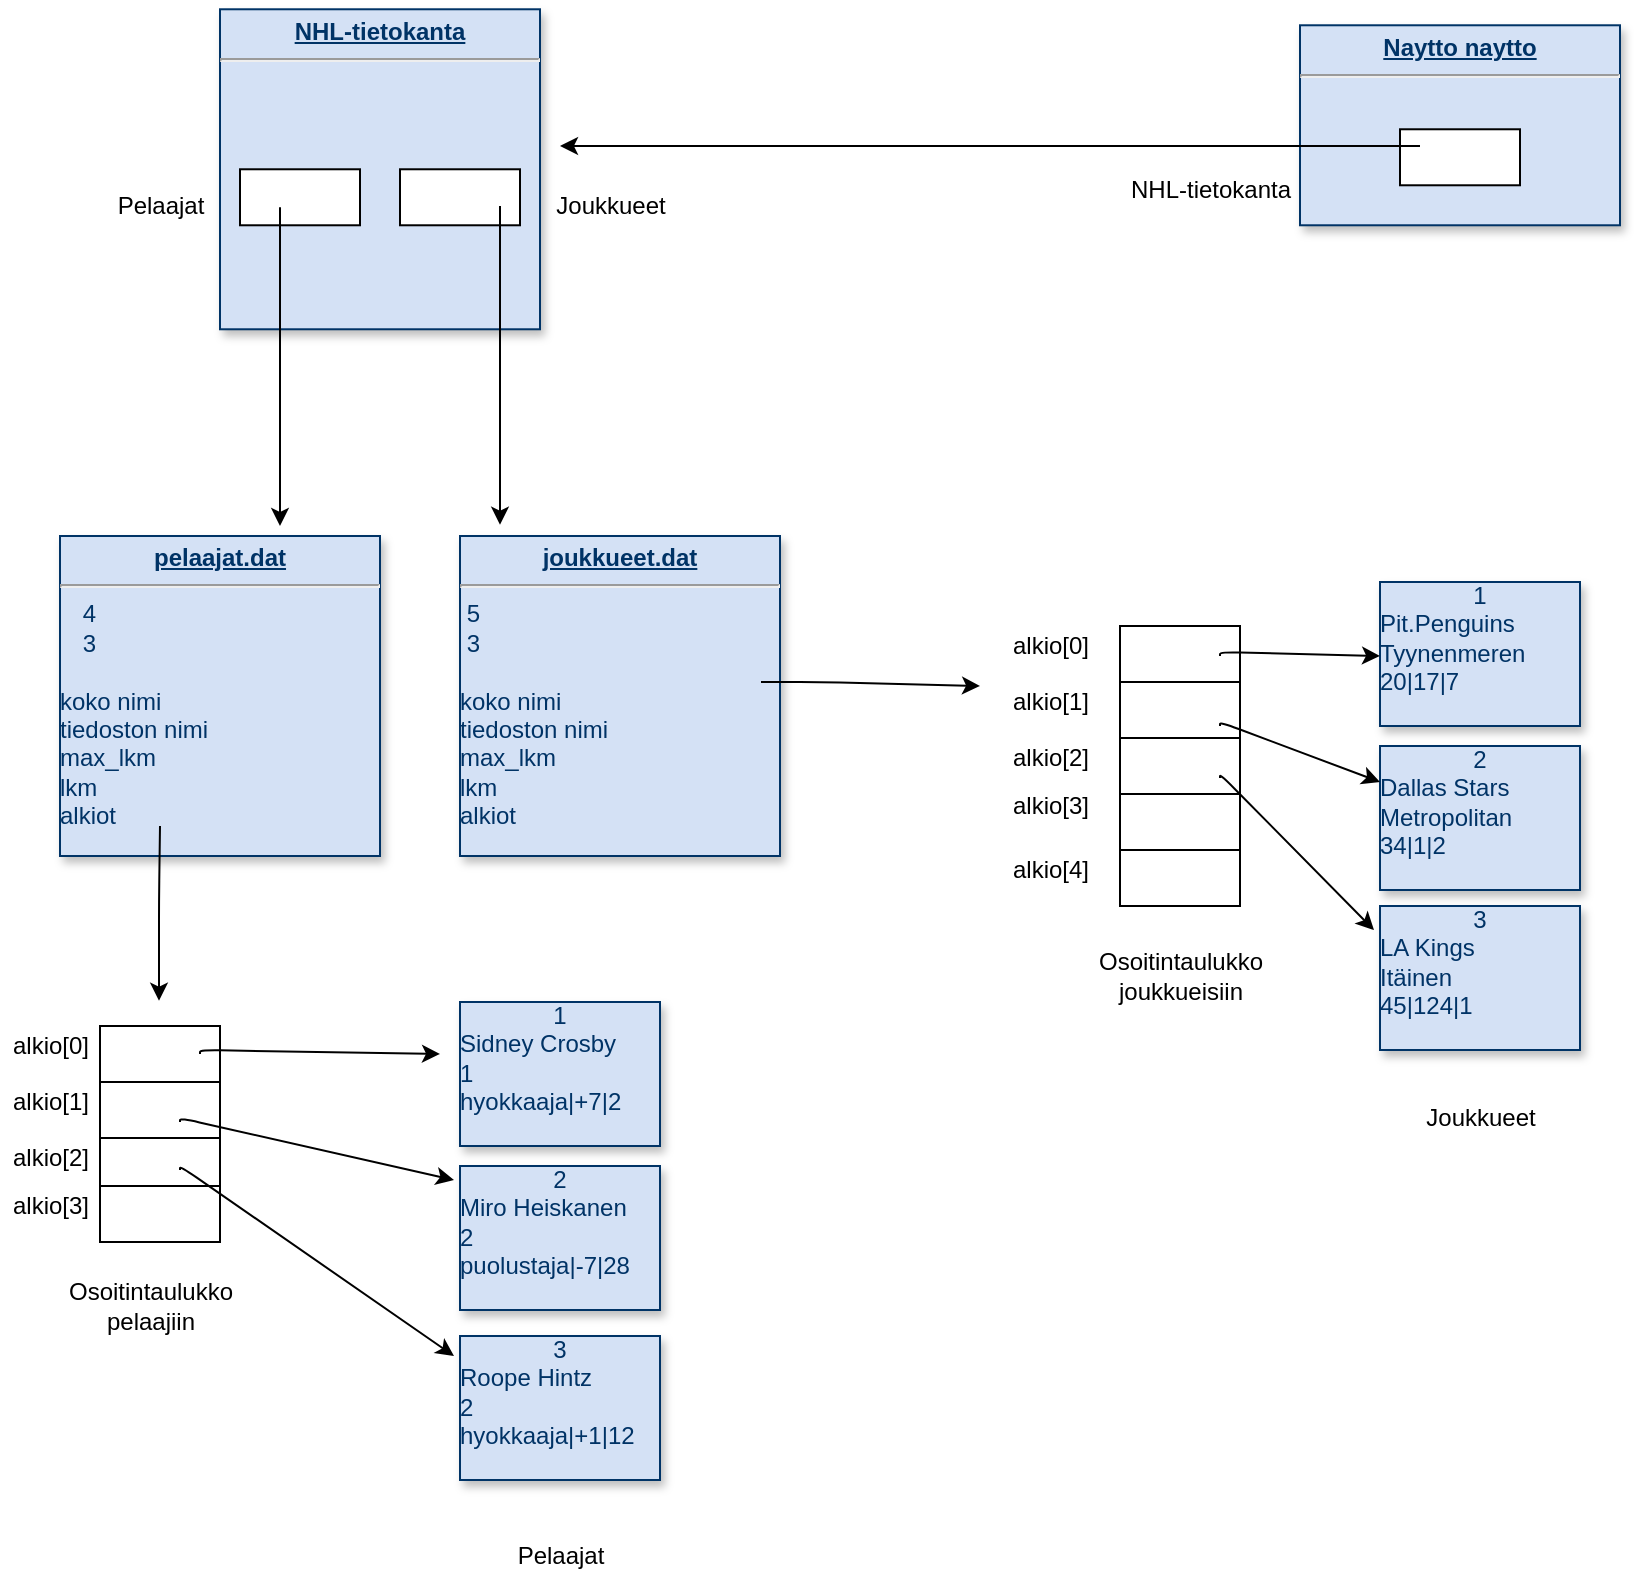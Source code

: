 <mxfile version="12.6.7" type="device"><diagram name="Page-1" id="efa7a0a1-bf9b-a30e-e6df-94a7791c09e9"><mxGraphModel dx="1102" dy="579" grid="1" gridSize="10" guides="1" tooltips="1" connect="1" arrows="1" fold="1" page="1" pageScale="1" pageWidth="826" pageHeight="1169" background="#ffffff" math="0" shadow="0"><root><mxCell id="0"/><mxCell id="1" parent="0"/><mxCell id="21" value="&lt;p style=&quot;margin: 0px ; margin-top: 4px ; text-align: center ; text-decoration: underline&quot;&gt;&lt;strong&gt;pelaajat.dat&lt;br&gt;&lt;/strong&gt;&lt;/p&gt;&lt;hr&gt;&lt;p style=&quot;margin: 0px ; margin-left: 8px&quot;&gt;&amp;nbsp;4&lt;/p&gt;&lt;p style=&quot;margin: 0px ; margin-left: 8px&quot;&gt;&amp;nbsp;3&lt;br&gt;&lt;/p&gt;&lt;div&gt;&lt;br&gt;&lt;/div&gt;&lt;div&gt;koko nimi&lt;/div&gt;&lt;div&gt;tiedoston nimi&lt;/div&gt;&lt;div&gt;max_lkm&lt;/div&gt;&lt;div&gt;lkm&lt;/div&gt;&lt;div&gt;alkiot&lt;br&gt;&lt;/div&gt;" style="verticalAlign=top;align=left;overflow=fill;fontSize=12;fontFamily=Helvetica;html=1;strokeColor=#003366;shadow=1;fillColor=#D4E1F5;fontColor=#003366" parent="1" vertex="1"><mxGeometry x="40.0" y="285.0" width="160" height="160" as="geometry"/></mxCell><mxCell id="23" value="&lt;p style=&quot;margin: 0px ; margin-top: 4px ; text-align: center ; text-decoration: underline&quot;&gt;&lt;strong&gt;Naytto naytto&lt;br&gt;&lt;/strong&gt;&lt;/p&gt;&lt;hr&gt;" style="verticalAlign=top;align=left;overflow=fill;fontSize=12;fontFamily=Helvetica;html=1;strokeColor=#003366;shadow=1;fillColor=#D4E1F5;fontColor=#003366" parent="1" vertex="1"><mxGeometry x="660.0" y="29.64" width="160" height="100" as="geometry"/></mxCell><mxCell id="25" value="&lt;p style=&quot;margin: 0px ; margin-top: 4px ; text-align: center ; text-decoration: underline&quot;&gt;&lt;strong&gt;NHL-tietokanta&lt;br&gt;&lt;/strong&gt;&lt;/p&gt;&lt;hr&gt;" style="verticalAlign=top;align=left;overflow=fill;fontSize=12;fontFamily=Helvetica;html=1;strokeColor=#003366;shadow=1;fillColor=#D4E1F5;fontColor=#003366" parent="1" vertex="1"><mxGeometry x="120.0" y="21.64" width="160" height="160" as="geometry"/></mxCell><mxCell id="1gpyhnK48qiibcsodpoy-116" value="" style="rounded=0;whiteSpace=wrap;html=1;" parent="1" vertex="1"><mxGeometry x="130" y="101.64" width="60" height="28" as="geometry"/></mxCell><mxCell id="1gpyhnK48qiibcsodpoy-117" value="" style="rounded=0;whiteSpace=wrap;html=1;" parent="1" vertex="1"><mxGeometry x="210" y="101.64" width="60" height="28" as="geometry"/></mxCell><mxCell id="1gpyhnK48qiibcsodpoy-119" value="Pelaajat" style="text;html=1;align=center;verticalAlign=middle;resizable=0;points=[];autosize=1;" parent="1" vertex="1"><mxGeometry x="60" y="109.64" width="60" height="20" as="geometry"/></mxCell><mxCell id="1gpyhnK48qiibcsodpoy-120" value="Joukkueet" style="text;html=1;align=center;verticalAlign=middle;resizable=0;points=[];autosize=1;" parent="1" vertex="1"><mxGeometry x="280" y="109.64" width="70" height="20" as="geometry"/></mxCell><mxCell id="1gpyhnK48qiibcsodpoy-121" value="" style="rounded=0;whiteSpace=wrap;html=1;" parent="1" vertex="1"><mxGeometry x="710" y="81.64" width="60" height="28" as="geometry"/></mxCell><mxCell id="1gpyhnK48qiibcsodpoy-122" value="NHL-tietokanta" style="text;html=1;align=center;verticalAlign=middle;resizable=0;points=[];autosize=1;" parent="1" vertex="1"><mxGeometry x="570" y="101.64" width="90" height="20" as="geometry"/></mxCell><mxCell id="1gpyhnK48qiibcsodpoy-123" value="" style="endArrow=classic;html=1;" parent="1" edge="1"><mxGeometry width="50" height="50" relative="1" as="geometry"><mxPoint x="720" y="90" as="sourcePoint"/><mxPoint x="290" y="90" as="targetPoint"/></mxGeometry></mxCell><mxCell id="1gpyhnK48qiibcsodpoy-124" value="" style="endArrow=classic;html=1;" parent="1" edge="1"><mxGeometry width="50" height="50" relative="1" as="geometry"><mxPoint x="150" y="120.64" as="sourcePoint"/><mxPoint x="150" y="280" as="targetPoint"/></mxGeometry></mxCell><mxCell id="1gpyhnK48qiibcsodpoy-125" value="" style="endArrow=classic;html=1;" parent="1" edge="1"><mxGeometry width="50" height="50" relative="1" as="geometry"><mxPoint x="260" y="120.0" as="sourcePoint"/><mxPoint x="260" y="279.36" as="targetPoint"/></mxGeometry></mxCell><mxCell id="1gpyhnK48qiibcsodpoy-126" value="&lt;p style=&quot;margin: 0px ; margin-top: 4px ; text-align: center ; text-decoration: underline&quot;&gt;&lt;strong&gt;joukkueet.dat&lt;br&gt;&lt;/strong&gt;&lt;/p&gt;&lt;hr&gt;&lt;div&gt;&amp;nbsp;5&lt;/div&gt;&lt;div&gt;&amp;nbsp;3&lt;br&gt;&lt;/div&gt;&lt;div&gt;&lt;br&gt;&lt;/div&gt;&lt;div&gt;&lt;div&gt;koko nimi&lt;/div&gt;&lt;div&gt;tiedoston nimi&lt;/div&gt;&lt;div&gt;max_lkm&lt;/div&gt;&lt;div&gt;lkm&lt;/div&gt;alkiot&lt;/div&gt;" style="verticalAlign=top;align=left;overflow=fill;fontSize=12;fontFamily=Helvetica;html=1;strokeColor=#003366;shadow=1;fillColor=#D4E1F5;fontColor=#003366" parent="1" vertex="1"><mxGeometry x="240.0" y="285.0" width="160" height="160" as="geometry"/></mxCell><mxCell id="Us6COUqvlXIH2ZPNtRC8-25" value="" style="rounded=0;whiteSpace=wrap;html=1;" vertex="1" parent="1"><mxGeometry x="60" y="530" width="60" height="28" as="geometry"/></mxCell><mxCell id="Us6COUqvlXIH2ZPNtRC8-26" value="" style="rounded=0;whiteSpace=wrap;html=1;" vertex="1" parent="1"><mxGeometry x="60" y="558" width="60" height="28" as="geometry"/></mxCell><mxCell id="Us6COUqvlXIH2ZPNtRC8-27" value="" style="rounded=0;whiteSpace=wrap;html=1;" vertex="1" parent="1"><mxGeometry x="60" y="586" width="60" height="28" as="geometry"/></mxCell><mxCell id="Us6COUqvlXIH2ZPNtRC8-28" value="" style="rounded=0;whiteSpace=wrap;html=1;" vertex="1" parent="1"><mxGeometry x="60" y="610" width="60" height="28" as="geometry"/></mxCell><mxCell id="Us6COUqvlXIH2ZPNtRC8-29" value="" style="rounded=0;whiteSpace=wrap;html=1;" vertex="1" parent="1"><mxGeometry x="570" y="330" width="60" height="28" as="geometry"/></mxCell><mxCell id="Us6COUqvlXIH2ZPNtRC8-30" value="" style="rounded=0;whiteSpace=wrap;html=1;" vertex="1" parent="1"><mxGeometry x="570" y="358" width="60" height="28" as="geometry"/></mxCell><mxCell id="Us6COUqvlXIH2ZPNtRC8-31" value="" style="rounded=0;whiteSpace=wrap;html=1;" vertex="1" parent="1"><mxGeometry x="570" y="386" width="60" height="28" as="geometry"/></mxCell><mxCell id="Us6COUqvlXIH2ZPNtRC8-32" value="" style="rounded=0;whiteSpace=wrap;html=1;" vertex="1" parent="1"><mxGeometry x="570" y="414" width="60" height="28" as="geometry"/></mxCell><mxCell id="Us6COUqvlXIH2ZPNtRC8-33" value="" style="rounded=0;whiteSpace=wrap;html=1;" vertex="1" parent="1"><mxGeometry x="570" y="442" width="60" height="28" as="geometry"/></mxCell><mxCell id="Us6COUqvlXIH2ZPNtRC8-34" value="alkio[0]" style="text;html=1;align=center;verticalAlign=middle;resizable=0;points=[];autosize=1;" vertex="1" parent="1"><mxGeometry x="10" y="530" width="50" height="20" as="geometry"/></mxCell><mxCell id="Us6COUqvlXIH2ZPNtRC8-37" value="alkio[1]" style="text;html=1;align=center;verticalAlign=middle;resizable=0;points=[];autosize=1;" vertex="1" parent="1"><mxGeometry x="10" y="558" width="50" height="20" as="geometry"/></mxCell><mxCell id="Us6COUqvlXIH2ZPNtRC8-38" value="alkio[2]" style="text;html=1;align=center;verticalAlign=middle;resizable=0;points=[];autosize=1;" vertex="1" parent="1"><mxGeometry x="10" y="586" width="50" height="20" as="geometry"/></mxCell><mxCell id="Us6COUqvlXIH2ZPNtRC8-39" value="alkio[3]" style="text;html=1;align=center;verticalAlign=middle;resizable=0;points=[];autosize=1;" vertex="1" parent="1"><mxGeometry x="10" y="610" width="50" height="20" as="geometry"/></mxCell><mxCell id="Us6COUqvlXIH2ZPNtRC8-40" value="alkio[0]" style="text;html=1;align=center;verticalAlign=middle;resizable=0;points=[];autosize=1;" vertex="1" parent="1"><mxGeometry x="510" y="330" width="50" height="20" as="geometry"/></mxCell><mxCell id="Us6COUqvlXIH2ZPNtRC8-41" value="alkio[1]" style="text;html=1;align=center;verticalAlign=middle;resizable=0;points=[];autosize=1;" vertex="1" parent="1"><mxGeometry x="510" y="358" width="50" height="20" as="geometry"/></mxCell><mxCell id="Us6COUqvlXIH2ZPNtRC8-42" value="alkio[2]" style="text;html=1;align=center;verticalAlign=middle;resizable=0;points=[];autosize=1;" vertex="1" parent="1"><mxGeometry x="510" y="386" width="50" height="20" as="geometry"/></mxCell><mxCell id="Us6COUqvlXIH2ZPNtRC8-43" value="alkio[3]" style="text;html=1;align=center;verticalAlign=middle;resizable=0;points=[];autosize=1;" vertex="1" parent="1"><mxGeometry x="510" y="410" width="50" height="20" as="geometry"/></mxCell><mxCell id="Us6COUqvlXIH2ZPNtRC8-44" value="alkio[4]" style="text;html=1;align=center;verticalAlign=middle;resizable=0;points=[];autosize=1;" vertex="1" parent="1"><mxGeometry x="510" y="442" width="50" height="20" as="geometry"/></mxCell><mxCell id="Us6COUqvlXIH2ZPNtRC8-45" value="&lt;div&gt;Osoitintaulukko&lt;/div&gt;&lt;div&gt;pelaajiin&lt;/div&gt;" style="text;html=1;align=center;verticalAlign=middle;resizable=0;points=[];autosize=1;" vertex="1" parent="1"><mxGeometry x="35" y="655" width="100" height="30" as="geometry"/></mxCell><mxCell id="Us6COUqvlXIH2ZPNtRC8-46" value="&lt;div&gt;Osoitintaulukko&lt;/div&gt;&lt;div&gt;joukkueisiin&lt;br&gt;&lt;/div&gt;" style="text;html=1;align=center;verticalAlign=middle;resizable=0;points=[];autosize=1;" vertex="1" parent="1"><mxGeometry x="550" y="490" width="100" height="30" as="geometry"/></mxCell><mxCell id="Us6COUqvlXIH2ZPNtRC8-47" value="&lt;div&gt;&amp;nbsp;&amp;nbsp;&amp;nbsp;&amp;nbsp;&amp;nbsp;&amp;nbsp;&amp;nbsp;&amp;nbsp;&amp;nbsp;&amp;nbsp;&amp;nbsp;&amp;nbsp;&amp;nbsp; 1&lt;/div&gt;&lt;div&gt;Sidney Crosby&lt;/div&gt;&lt;div&gt;1&lt;/div&gt;&lt;div&gt;hyokkaaja|+7|2&lt;br&gt;&lt;/div&gt;" style="verticalAlign=top;align=left;overflow=fill;fontSize=12;fontFamily=Helvetica;html=1;strokeColor=#003366;shadow=1;fillColor=#D4E1F5;fontColor=#003366" vertex="1" parent="1"><mxGeometry x="240" y="518" width="100" height="72" as="geometry"/></mxCell><mxCell id="Us6COUqvlXIH2ZPNtRC8-48" value="&lt;div&gt;&amp;nbsp;&amp;nbsp;&amp;nbsp;&amp;nbsp;&amp;nbsp;&amp;nbsp;&amp;nbsp;&amp;nbsp;&amp;nbsp;&amp;nbsp;&amp;nbsp;&amp;nbsp;&amp;nbsp; 2&lt;br&gt;&lt;/div&gt;&lt;div&gt;Miro Heiskanen&lt;br&gt;&lt;/div&gt;&lt;div&gt;2&lt;br&gt;&lt;/div&gt;&lt;div&gt;puolustaja|-7|28&lt;br&gt;&lt;/div&gt;" style="verticalAlign=top;align=left;overflow=fill;fontSize=12;fontFamily=Helvetica;html=1;strokeColor=#003366;shadow=1;fillColor=#D4E1F5;fontColor=#003366" vertex="1" parent="1"><mxGeometry x="240" y="600" width="100" height="72" as="geometry"/></mxCell><mxCell id="Us6COUqvlXIH2ZPNtRC8-49" value="&lt;div&gt;&amp;nbsp;&amp;nbsp;&amp;nbsp;&amp;nbsp;&amp;nbsp;&amp;nbsp;&amp;nbsp;&amp;nbsp;&amp;nbsp;&amp;nbsp;&amp;nbsp;&amp;nbsp;&amp;nbsp; 3&lt;br&gt;&lt;/div&gt;&lt;div&gt;Roope Hintz&lt;br&gt;&lt;/div&gt;&lt;div&gt;2&lt;br&gt;&lt;/div&gt;&lt;div&gt;hyokkaaja|+1|12&lt;br&gt;&lt;/div&gt;" style="verticalAlign=top;align=left;overflow=fill;fontSize=12;fontFamily=Helvetica;html=1;strokeColor=#003366;shadow=1;fillColor=#D4E1F5;fontColor=#003366" vertex="1" parent="1"><mxGeometry x="240" y="685" width="100" height="72" as="geometry"/></mxCell><mxCell id="Us6COUqvlXIH2ZPNtRC8-50" value="&lt;div&gt;&amp;nbsp;&amp;nbsp;&amp;nbsp;&amp;nbsp;&amp;nbsp;&amp;nbsp;&amp;nbsp;&amp;nbsp;&amp;nbsp;&amp;nbsp;&amp;nbsp;&amp;nbsp;&amp;nbsp; 1&lt;/div&gt;&lt;div&gt;Pit.Penguins&lt;br&gt;&lt;/div&gt;&lt;div&gt;Tyynenmeren&lt;br&gt;&lt;/div&gt;&lt;div&gt;20|17|7&lt;br&gt;&lt;/div&gt;" style="verticalAlign=top;align=left;overflow=fill;fontSize=12;fontFamily=Helvetica;html=1;strokeColor=#003366;shadow=1;fillColor=#D4E1F5;fontColor=#003366" vertex="1" parent="1"><mxGeometry x="700" y="308" width="100" height="72" as="geometry"/></mxCell><mxCell id="Us6COUqvlXIH2ZPNtRC8-51" value="&lt;div&gt;&amp;nbsp;&amp;nbsp;&amp;nbsp;&amp;nbsp;&amp;nbsp;&amp;nbsp;&amp;nbsp;&amp;nbsp;&amp;nbsp;&amp;nbsp;&amp;nbsp;&amp;nbsp;&amp;nbsp; 2&lt;br&gt;&lt;/div&gt;&lt;div&gt;Dallas Stars&lt;br&gt;&lt;/div&gt;&lt;div&gt;Metropolitan&lt;br&gt;&lt;/div&gt;&lt;div&gt;34|1|2&lt;br&gt;&lt;/div&gt;" style="verticalAlign=top;align=left;overflow=fill;fontSize=12;fontFamily=Helvetica;html=1;strokeColor=#003366;shadow=1;fillColor=#D4E1F5;fontColor=#003366" vertex="1" parent="1"><mxGeometry x="700" y="390" width="100" height="72" as="geometry"/></mxCell><mxCell id="Us6COUqvlXIH2ZPNtRC8-52" value="&lt;div&gt;&amp;nbsp;&amp;nbsp;&amp;nbsp;&amp;nbsp;&amp;nbsp;&amp;nbsp;&amp;nbsp;&amp;nbsp;&amp;nbsp;&amp;nbsp;&amp;nbsp;&amp;nbsp;&amp;nbsp; 3&lt;br&gt;&lt;/div&gt;&lt;div&gt;LA Kings&lt;br&gt;&lt;/div&gt;&lt;div&gt;Itäinen&lt;br&gt;&lt;/div&gt;&lt;div&gt;45|124|1&lt;br&gt;&lt;/div&gt;" style="verticalAlign=top;align=left;overflow=fill;fontSize=12;fontFamily=Helvetica;html=1;strokeColor=#003366;shadow=1;fillColor=#D4E1F5;fontColor=#003366" vertex="1" parent="1"><mxGeometry x="700" y="470" width="100" height="72" as="geometry"/></mxCell><mxCell id="Us6COUqvlXIH2ZPNtRC8-53" value="" style="endArrow=classic;html=1;" edge="1" parent="1"><mxGeometry width="50" height="50" relative="1" as="geometry"><mxPoint x="90" y="430" as="sourcePoint"/><mxPoint x="89.5" y="517.36" as="targetPoint"/><Array as="points"><mxPoint x="89.5" y="467.36"/></Array></mxGeometry></mxCell><mxCell id="Us6COUqvlXIH2ZPNtRC8-54" value="" style="endArrow=classic;html=1;" edge="1" parent="1"><mxGeometry width="50" height="50" relative="1" as="geometry"><mxPoint x="390.5" y="358" as="sourcePoint"/><mxPoint x="500" y="360" as="targetPoint"/><Array as="points"><mxPoint x="420" y="358"/></Array></mxGeometry></mxCell><mxCell id="Us6COUqvlXIH2ZPNtRC8-55" value="" style="endArrow=classic;html=1;" edge="1" parent="1"><mxGeometry width="50" height="50" relative="1" as="geometry"><mxPoint x="620" y="345" as="sourcePoint"/><mxPoint x="700" y="345" as="targetPoint"/><Array as="points"><mxPoint x="620" y="343"/></Array></mxGeometry></mxCell><mxCell id="Us6COUqvlXIH2ZPNtRC8-56" value="" style="endArrow=classic;html=1;entryX=0;entryY=0.25;entryDx=0;entryDy=0;" edge="1" parent="1" target="Us6COUqvlXIH2ZPNtRC8-51"><mxGeometry width="50" height="50" relative="1" as="geometry"><mxPoint x="620" y="380" as="sourcePoint"/><mxPoint x="700" y="380" as="targetPoint"/><Array as="points"><mxPoint x="620" y="378"/></Array></mxGeometry></mxCell><mxCell id="Us6COUqvlXIH2ZPNtRC8-57" value="" style="endArrow=classic;html=1;entryX=-0.03;entryY=0.167;entryDx=0;entryDy=0;entryPerimeter=0;" edge="1" parent="1" target="Us6COUqvlXIH2ZPNtRC8-52"><mxGeometry width="50" height="50" relative="1" as="geometry"><mxPoint x="620" y="406" as="sourcePoint"/><mxPoint x="700" y="406" as="targetPoint"/><Array as="points"><mxPoint x="620" y="404"/></Array></mxGeometry></mxCell><mxCell id="Us6COUqvlXIH2ZPNtRC8-58" value="" style="endArrow=classic;html=1;" edge="1" parent="1"><mxGeometry width="50" height="50" relative="1" as="geometry"><mxPoint x="110" y="544" as="sourcePoint"/><mxPoint x="230" y="544" as="targetPoint"/><Array as="points"><mxPoint x="110" y="542"/></Array></mxGeometry></mxCell><mxCell id="Us6COUqvlXIH2ZPNtRC8-59" value="" style="endArrow=classic;html=1;entryX=-0.03;entryY=0.097;entryDx=0;entryDy=0;entryPerimeter=0;" edge="1" parent="1" target="Us6COUqvlXIH2ZPNtRC8-48"><mxGeometry width="50" height="50" relative="1" as="geometry"><mxPoint x="100" y="578" as="sourcePoint"/><mxPoint x="220" y="578" as="targetPoint"/><Array as="points"><mxPoint x="100" y="576"/></Array></mxGeometry></mxCell><mxCell id="Us6COUqvlXIH2ZPNtRC8-60" value="" style="endArrow=classic;html=1;entryX=-0.03;entryY=0.139;entryDx=0;entryDy=0;entryPerimeter=0;" edge="1" parent="1" target="Us6COUqvlXIH2ZPNtRC8-49"><mxGeometry width="50" height="50" relative="1" as="geometry"><mxPoint x="100" y="602" as="sourcePoint"/><mxPoint x="220" y="602" as="targetPoint"/><Array as="points"><mxPoint x="100" y="600"/></Array></mxGeometry></mxCell><mxCell id="Us6COUqvlXIH2ZPNtRC8-61" value="Pelaajat" style="text;html=1;align=center;verticalAlign=middle;resizable=0;points=[];autosize=1;" vertex="1" parent="1"><mxGeometry x="260" y="785" width="60" height="20" as="geometry"/></mxCell><mxCell id="Us6COUqvlXIH2ZPNtRC8-62" value="Joukkueet" style="text;html=1;align=center;verticalAlign=middle;resizable=0;points=[];autosize=1;" vertex="1" parent="1"><mxGeometry x="715" y="566" width="70" height="20" as="geometry"/></mxCell></root></mxGraphModel></diagram></mxfile>